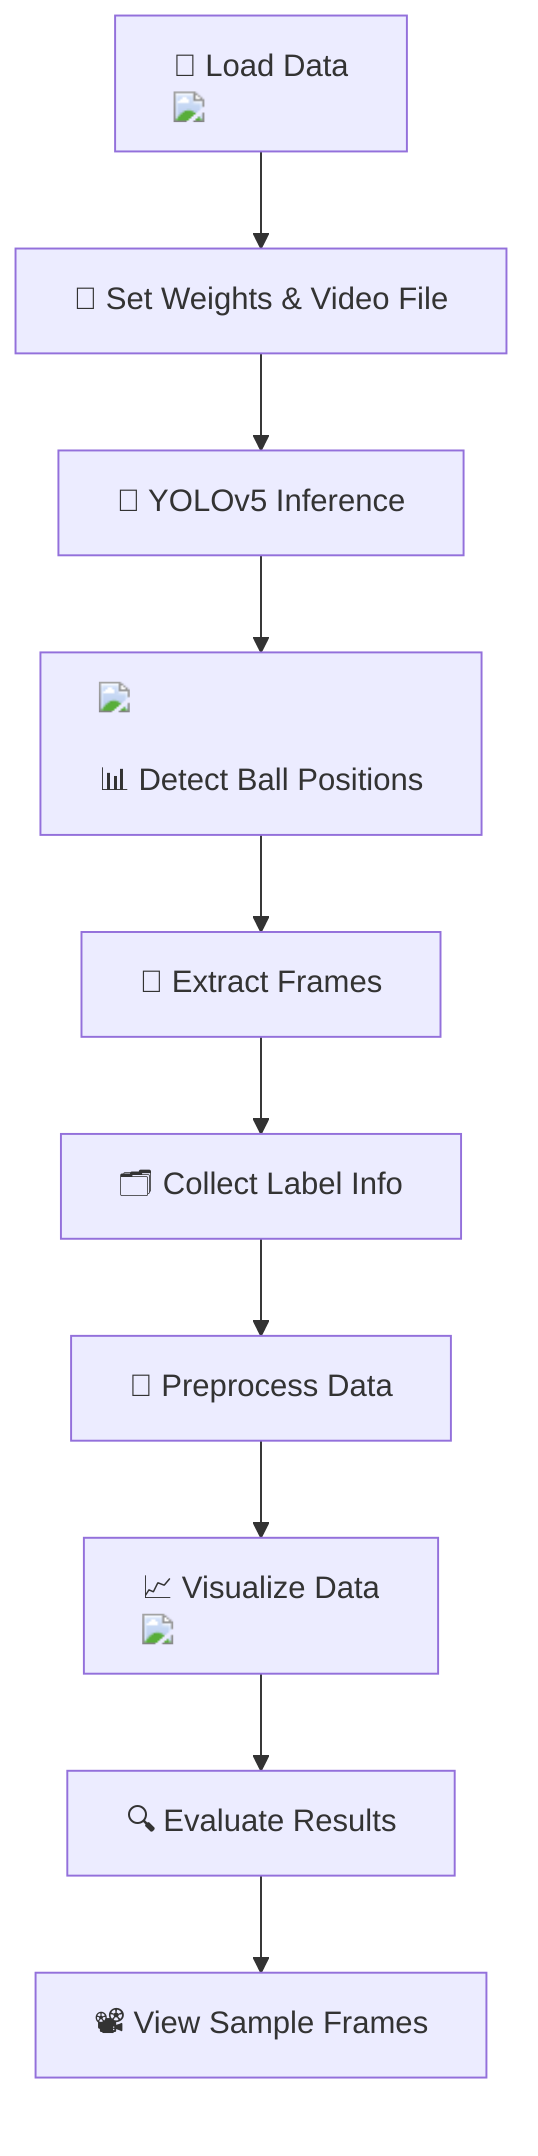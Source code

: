 flowchart TD
    A["📂 Load Data <img src='file.svg' />"] --> B["💾 Set Weights & Video File"]
    B --> C["🎥 YOLOv5 Inference"]
    C --> D["<img src='dummy_plots/scatter_plot_template.svg'/> <br/> 📊 Detect Ball Positions"]
    D --> E["📸 Extract Frames"]
    E --> F["🗂️ Collect Label Info"]
    F --> G["🔄 Preprocess Data"]
    G --> H["📈 Visualize Data <img src='dummy_plots/lineplot_template.svg'/>"]
    H --> I["🔍 Evaluate Results"]
    I --> J["📽️ View Sample Frames"]